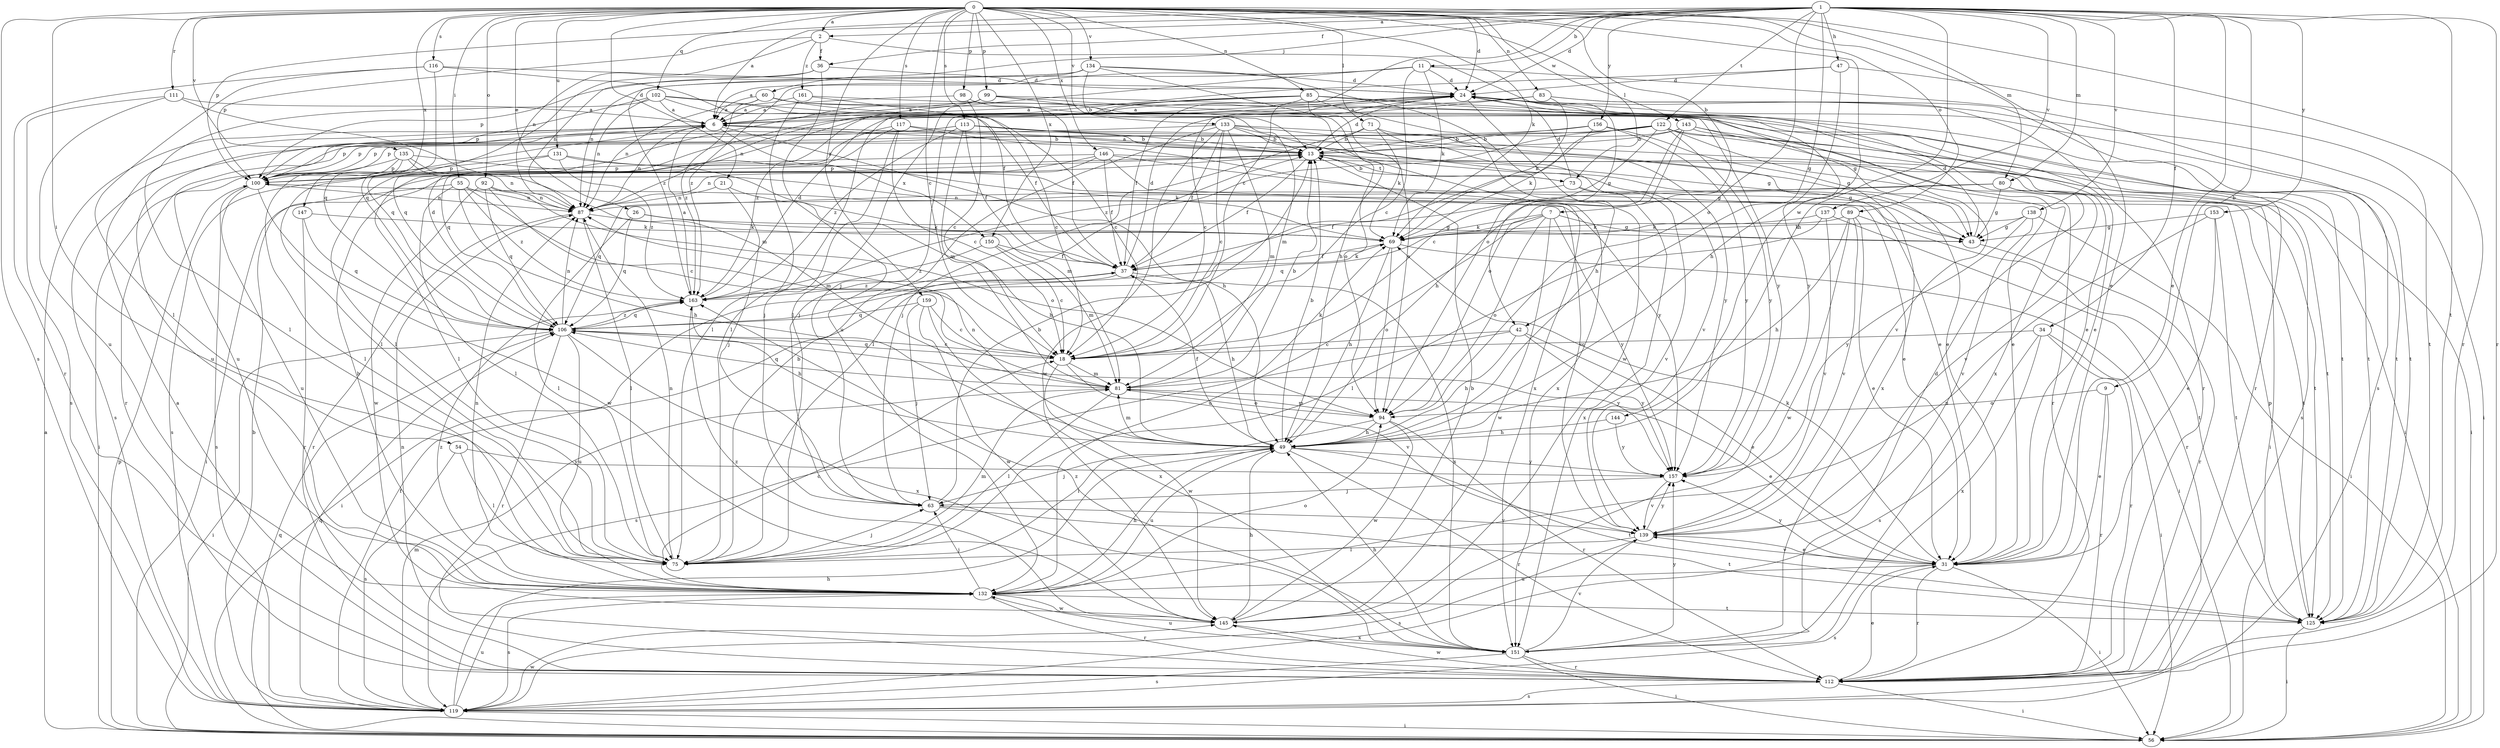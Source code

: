 strict digraph  {
0;
1;
2;
6;
7;
9;
11;
13;
18;
21;
24;
26;
31;
34;
36;
37;
42;
43;
47;
49;
54;
55;
56;
60;
63;
69;
71;
73;
75;
80;
81;
83;
85;
87;
89;
92;
94;
98;
99;
100;
102;
106;
111;
112;
113;
116;
117;
119;
122;
125;
131;
132;
133;
134;
135;
137;
138;
139;
143;
144;
145;
146;
147;
150;
151;
153;
156;
157;
159;
161;
163;
0 -> 2  [label=a];
0 -> 7  [label=b];
0 -> 18  [label=c];
0 -> 21  [label=d];
0 -> 24  [label=d];
0 -> 26  [label=e];
0 -> 31  [label=e];
0 -> 54  [label=i];
0 -> 55  [label=i];
0 -> 69  [label=k];
0 -> 71  [label=l];
0 -> 73  [label=l];
0 -> 80  [label=m];
0 -> 83  [label=n];
0 -> 85  [label=n];
0 -> 89  [label=o];
0 -> 92  [label=o];
0 -> 98  [label=p];
0 -> 99  [label=p];
0 -> 102  [label=q];
0 -> 111  [label=r];
0 -> 112  [label=r];
0 -> 113  [label=s];
0 -> 116  [label=s];
0 -> 117  [label=s];
0 -> 119  [label=s];
0 -> 131  [label=u];
0 -> 133  [label=v];
0 -> 134  [label=v];
0 -> 135  [label=v];
0 -> 143  [label=w];
0 -> 144  [label=w];
0 -> 146  [label=x];
0 -> 147  [label=x];
0 -> 150  [label=x];
0 -> 159  [label=z];
1 -> 2  [label=a];
1 -> 6  [label=a];
1 -> 9  [label=b];
1 -> 11  [label=b];
1 -> 18  [label=c];
1 -> 24  [label=d];
1 -> 31  [label=e];
1 -> 34  [label=f];
1 -> 36  [label=f];
1 -> 42  [label=g];
1 -> 47  [label=h];
1 -> 49  [label=h];
1 -> 60  [label=j];
1 -> 80  [label=m];
1 -> 94  [label=o];
1 -> 100  [label=p];
1 -> 112  [label=r];
1 -> 122  [label=t];
1 -> 125  [label=t];
1 -> 137  [label=v];
1 -> 138  [label=v];
1 -> 153  [label=y];
1 -> 156  [label=y];
2 -> 36  [label=f];
2 -> 42  [label=g];
2 -> 87  [label=n];
2 -> 100  [label=p];
2 -> 161  [label=z];
6 -> 13  [label=b];
6 -> 43  [label=g];
6 -> 49  [label=h];
6 -> 75  [label=l];
6 -> 87  [label=n];
6 -> 100  [label=p];
6 -> 132  [label=u];
6 -> 150  [label=x];
7 -> 43  [label=g];
7 -> 69  [label=k];
7 -> 94  [label=o];
7 -> 106  [label=q];
7 -> 132  [label=u];
7 -> 145  [label=w];
7 -> 157  [label=y];
9 -> 31  [label=e];
9 -> 94  [label=o];
9 -> 112  [label=r];
11 -> 18  [label=c];
11 -> 24  [label=d];
11 -> 69  [label=k];
11 -> 75  [label=l];
11 -> 87  [label=n];
11 -> 119  [label=s];
11 -> 163  [label=z];
13 -> 6  [label=a];
13 -> 24  [label=d];
13 -> 37  [label=f];
13 -> 43  [label=g];
13 -> 56  [label=i];
13 -> 100  [label=p];
13 -> 73  [label=t];
18 -> 81  [label=m];
18 -> 106  [label=q];
18 -> 139  [label=v];
18 -> 145  [label=w];
21 -> 49  [label=h];
21 -> 63  [label=j];
21 -> 87  [label=n];
24 -> 6  [label=a];
24 -> 49  [label=h];
24 -> 56  [label=i];
24 -> 106  [label=q];
24 -> 125  [label=t];
24 -> 157  [label=y];
26 -> 43  [label=g];
26 -> 69  [label=k];
26 -> 75  [label=l];
26 -> 106  [label=q];
31 -> 56  [label=i];
31 -> 69  [label=k];
31 -> 112  [label=r];
31 -> 119  [label=s];
31 -> 132  [label=u];
31 -> 139  [label=v];
31 -> 157  [label=y];
34 -> 18  [label=c];
34 -> 56  [label=i];
34 -> 112  [label=r];
34 -> 119  [label=s];
34 -> 151  [label=x];
36 -> 24  [label=d];
36 -> 87  [label=n];
36 -> 106  [label=q];
36 -> 132  [label=u];
37 -> 24  [label=d];
37 -> 49  [label=h];
37 -> 56  [label=i];
37 -> 69  [label=k];
37 -> 151  [label=x];
37 -> 163  [label=z];
42 -> 18  [label=c];
42 -> 31  [label=e];
42 -> 49  [label=h];
42 -> 119  [label=s];
42 -> 157  [label=y];
43 -> 24  [label=d];
43 -> 112  [label=r];
47 -> 24  [label=d];
47 -> 49  [label=h];
47 -> 63  [label=j];
47 -> 125  [label=t];
49 -> 13  [label=b];
49 -> 37  [label=f];
49 -> 63  [label=j];
49 -> 81  [label=m];
49 -> 87  [label=n];
49 -> 112  [label=r];
49 -> 125  [label=t];
49 -> 132  [label=u];
49 -> 157  [label=y];
54 -> 75  [label=l];
54 -> 119  [label=s];
54 -> 157  [label=y];
55 -> 49  [label=h];
55 -> 56  [label=i];
55 -> 75  [label=l];
55 -> 81  [label=m];
55 -> 87  [label=n];
55 -> 163  [label=z];
56 -> 6  [label=a];
56 -> 100  [label=p];
56 -> 106  [label=q];
60 -> 6  [label=a];
60 -> 18  [label=c];
60 -> 81  [label=m];
60 -> 87  [label=n];
60 -> 151  [label=x];
60 -> 163  [label=z];
63 -> 13  [label=b];
63 -> 125  [label=t];
63 -> 139  [label=v];
69 -> 37  [label=f];
69 -> 49  [label=h];
69 -> 56  [label=i];
69 -> 94  [label=o];
71 -> 13  [label=b];
71 -> 63  [label=j];
71 -> 69  [label=k];
71 -> 139  [label=v];
71 -> 157  [label=y];
73 -> 13  [label=b];
73 -> 24  [label=d];
73 -> 106  [label=q];
73 -> 139  [label=v];
73 -> 151  [label=x];
75 -> 13  [label=b];
75 -> 63  [label=j];
75 -> 81  [label=m];
75 -> 87  [label=n];
80 -> 37  [label=f];
80 -> 43  [label=g];
80 -> 87  [label=n];
80 -> 125  [label=t];
80 -> 139  [label=v];
81 -> 13  [label=b];
81 -> 31  [label=e];
81 -> 69  [label=k];
81 -> 75  [label=l];
81 -> 94  [label=o];
81 -> 106  [label=q];
83 -> 6  [label=a];
83 -> 18  [label=c];
83 -> 69  [label=k];
83 -> 112  [label=r];
83 -> 125  [label=t];
85 -> 6  [label=a];
85 -> 37  [label=f];
85 -> 43  [label=g];
85 -> 75  [label=l];
85 -> 87  [label=n];
85 -> 94  [label=o];
85 -> 112  [label=r];
85 -> 145  [label=w];
87 -> 69  [label=k];
87 -> 75  [label=l];
87 -> 112  [label=r];
89 -> 31  [label=e];
89 -> 49  [label=h];
89 -> 69  [label=k];
89 -> 125  [label=t];
89 -> 139  [label=v];
89 -> 145  [label=w];
92 -> 18  [label=c];
92 -> 87  [label=n];
92 -> 94  [label=o];
92 -> 106  [label=q];
92 -> 145  [label=w];
94 -> 49  [label=h];
94 -> 75  [label=l];
94 -> 81  [label=m];
94 -> 112  [label=r];
94 -> 145  [label=w];
98 -> 6  [label=a];
98 -> 18  [label=c];
98 -> 37  [label=f];
99 -> 6  [label=a];
99 -> 31  [label=e];
99 -> 94  [label=o];
99 -> 106  [label=q];
99 -> 157  [label=y];
99 -> 163  [label=z];
100 -> 87  [label=n];
100 -> 119  [label=s];
100 -> 132  [label=u];
100 -> 145  [label=w];
102 -> 6  [label=a];
102 -> 31  [label=e];
102 -> 37  [label=f];
102 -> 75  [label=l];
102 -> 87  [label=n];
102 -> 100  [label=p];
102 -> 125  [label=t];
106 -> 18  [label=c];
106 -> 24  [label=d];
106 -> 56  [label=i];
106 -> 87  [label=n];
106 -> 112  [label=r];
106 -> 132  [label=u];
106 -> 151  [label=x];
106 -> 157  [label=y];
106 -> 163  [label=z];
111 -> 6  [label=a];
111 -> 81  [label=m];
111 -> 119  [label=s];
111 -> 132  [label=u];
112 -> 6  [label=a];
112 -> 31  [label=e];
112 -> 56  [label=i];
112 -> 87  [label=n];
112 -> 119  [label=s];
112 -> 145  [label=w];
113 -> 13  [label=b];
113 -> 31  [label=e];
113 -> 37  [label=f];
113 -> 43  [label=g];
113 -> 81  [label=m];
113 -> 112  [label=r];
113 -> 119  [label=s];
113 -> 163  [label=z];
116 -> 24  [label=d];
116 -> 37  [label=f];
116 -> 75  [label=l];
116 -> 106  [label=q];
116 -> 112  [label=r];
117 -> 13  [label=b];
117 -> 18  [label=c];
117 -> 63  [label=j];
117 -> 75  [label=l];
117 -> 106  [label=q];
117 -> 151  [label=x];
119 -> 13  [label=b];
119 -> 37  [label=f];
119 -> 49  [label=h];
119 -> 56  [label=i];
119 -> 81  [label=m];
119 -> 106  [label=q];
119 -> 132  [label=u];
119 -> 145  [label=w];
122 -> 13  [label=b];
122 -> 18  [label=c];
122 -> 31  [label=e];
122 -> 56  [label=i];
122 -> 75  [label=l];
122 -> 100  [label=p];
122 -> 119  [label=s];
122 -> 157  [label=y];
122 -> 163  [label=z];
125 -> 56  [label=i];
125 -> 100  [label=p];
131 -> 69  [label=k];
131 -> 81  [label=m];
131 -> 100  [label=p];
131 -> 119  [label=s];
131 -> 163  [label=z];
132 -> 13  [label=b];
132 -> 18  [label=c];
132 -> 49  [label=h];
132 -> 63  [label=j];
132 -> 87  [label=n];
132 -> 94  [label=o];
132 -> 112  [label=r];
132 -> 119  [label=s];
132 -> 125  [label=t];
132 -> 145  [label=w];
132 -> 163  [label=z];
133 -> 13  [label=b];
133 -> 18  [label=c];
133 -> 31  [label=e];
133 -> 37  [label=f];
133 -> 63  [label=j];
133 -> 81  [label=m];
133 -> 125  [label=t];
133 -> 132  [label=u];
133 -> 145  [label=w];
133 -> 151  [label=x];
134 -> 6  [label=a];
134 -> 13  [label=b];
134 -> 24  [label=d];
134 -> 49  [label=h];
134 -> 94  [label=o];
134 -> 100  [label=p];
134 -> 163  [label=z];
135 -> 31  [label=e];
135 -> 56  [label=i];
135 -> 75  [label=l];
135 -> 87  [label=n];
135 -> 100  [label=p];
135 -> 157  [label=y];
137 -> 69  [label=k];
137 -> 75  [label=l];
137 -> 112  [label=r];
137 -> 139  [label=v];
138 -> 43  [label=g];
138 -> 56  [label=i];
138 -> 69  [label=k];
138 -> 139  [label=v];
138 -> 157  [label=y];
139 -> 31  [label=e];
139 -> 75  [label=l];
139 -> 119  [label=s];
139 -> 157  [label=y];
143 -> 13  [label=b];
143 -> 49  [label=h];
143 -> 56  [label=i];
143 -> 94  [label=o];
143 -> 100  [label=p];
143 -> 112  [label=r];
143 -> 139  [label=v];
144 -> 49  [label=h];
144 -> 157  [label=y];
145 -> 13  [label=b];
145 -> 49  [label=h];
145 -> 151  [label=x];
145 -> 163  [label=z];
146 -> 37  [label=f];
146 -> 43  [label=g];
146 -> 75  [label=l];
146 -> 87  [label=n];
146 -> 100  [label=p];
146 -> 125  [label=t];
146 -> 139  [label=v];
147 -> 69  [label=k];
147 -> 106  [label=q];
147 -> 112  [label=r];
150 -> 18  [label=c];
150 -> 37  [label=f];
150 -> 81  [label=m];
150 -> 163  [label=z];
151 -> 24  [label=d];
151 -> 49  [label=h];
151 -> 56  [label=i];
151 -> 112  [label=r];
151 -> 119  [label=s];
151 -> 132  [label=u];
151 -> 139  [label=v];
151 -> 157  [label=y];
151 -> 163  [label=z];
153 -> 31  [label=e];
153 -> 43  [label=g];
153 -> 125  [label=t];
153 -> 132  [label=u];
156 -> 13  [label=b];
156 -> 69  [label=k];
156 -> 100  [label=p];
156 -> 151  [label=x];
156 -> 157  [label=y];
157 -> 63  [label=j];
157 -> 139  [label=v];
159 -> 18  [label=c];
159 -> 63  [label=j];
159 -> 106  [label=q];
159 -> 145  [label=w];
159 -> 151  [label=x];
161 -> 6  [label=a];
161 -> 18  [label=c];
161 -> 75  [label=l];
161 -> 125  [label=t];
163 -> 6  [label=a];
163 -> 24  [label=d];
163 -> 49  [label=h];
163 -> 106  [label=q];
}
